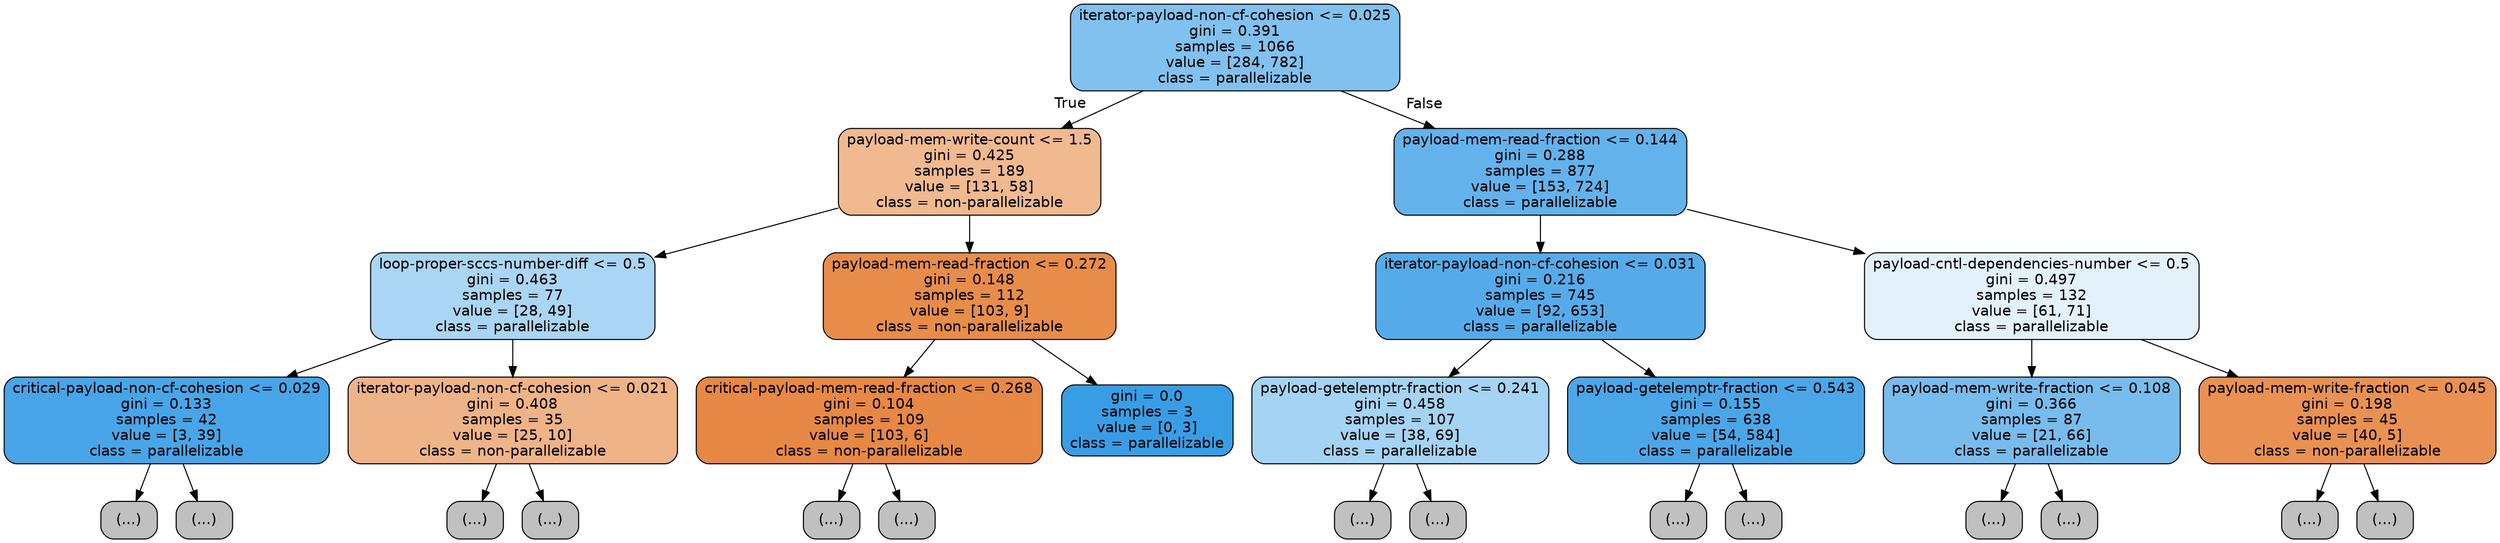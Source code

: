 digraph Tree {
node [shape=box, style="filled, rounded", color="black", fontname=helvetica] ;
edge [fontname=helvetica] ;
0 [label="iterator-payload-non-cf-cohesion <= 0.025\ngini = 0.391\nsamples = 1066\nvalue = [284, 782]\nclass = parallelizable", fillcolor="#399de5a2"] ;
1 [label="payload-mem-write-count <= 1.5\ngini = 0.425\nsamples = 189\nvalue = [131, 58]\nclass = non-parallelizable", fillcolor="#e581398e"] ;
0 -> 1 [labeldistance=2.5, labelangle=45, headlabel="True"] ;
2 [label="loop-proper-sccs-number-diff <= 0.5\ngini = 0.463\nsamples = 77\nvalue = [28, 49]\nclass = parallelizable", fillcolor="#399de56d"] ;
1 -> 2 ;
3 [label="critical-payload-non-cf-cohesion <= 0.029\ngini = 0.133\nsamples = 42\nvalue = [3, 39]\nclass = parallelizable", fillcolor="#399de5eb"] ;
2 -> 3 ;
4 [label="(...)", fillcolor="#C0C0C0"] ;
3 -> 4 ;
5 [label="(...)", fillcolor="#C0C0C0"] ;
3 -> 5 ;
10 [label="iterator-payload-non-cf-cohesion <= 0.021\ngini = 0.408\nsamples = 35\nvalue = [25, 10]\nclass = non-parallelizable", fillcolor="#e5813999"] ;
2 -> 10 ;
11 [label="(...)", fillcolor="#C0C0C0"] ;
10 -> 11 ;
20 [label="(...)", fillcolor="#C0C0C0"] ;
10 -> 20 ;
21 [label="payload-mem-read-fraction <= 0.272\ngini = 0.148\nsamples = 112\nvalue = [103, 9]\nclass = non-parallelizable", fillcolor="#e58139e9"] ;
1 -> 21 ;
22 [label="critical-payload-mem-read-fraction <= 0.268\ngini = 0.104\nsamples = 109\nvalue = [103, 6]\nclass = non-parallelizable", fillcolor="#e58139f0"] ;
21 -> 22 ;
23 [label="(...)", fillcolor="#C0C0C0"] ;
22 -> 23 ;
36 [label="(...)", fillcolor="#C0C0C0"] ;
22 -> 36 ;
37 [label="gini = 0.0\nsamples = 3\nvalue = [0, 3]\nclass = parallelizable", fillcolor="#399de5ff"] ;
21 -> 37 ;
38 [label="payload-mem-read-fraction <= 0.144\ngini = 0.288\nsamples = 877\nvalue = [153, 724]\nclass = parallelizable", fillcolor="#399de5c9"] ;
0 -> 38 [labeldistance=2.5, labelangle=-45, headlabel="False"] ;
39 [label="iterator-payload-non-cf-cohesion <= 0.031\ngini = 0.216\nsamples = 745\nvalue = [92, 653]\nclass = parallelizable", fillcolor="#399de5db"] ;
38 -> 39 ;
40 [label="payload-getelemptr-fraction <= 0.241\ngini = 0.458\nsamples = 107\nvalue = [38, 69]\nclass = parallelizable", fillcolor="#399de573"] ;
39 -> 40 ;
41 [label="(...)", fillcolor="#C0C0C0"] ;
40 -> 41 ;
48 [label="(...)", fillcolor="#C0C0C0"] ;
40 -> 48 ;
63 [label="payload-getelemptr-fraction <= 0.543\ngini = 0.155\nsamples = 638\nvalue = [54, 584]\nclass = parallelizable", fillcolor="#399de5e7"] ;
39 -> 63 ;
64 [label="(...)", fillcolor="#C0C0C0"] ;
63 -> 64 ;
149 [label="(...)", fillcolor="#C0C0C0"] ;
63 -> 149 ;
150 [label="payload-cntl-dependencies-number <= 0.5\ngini = 0.497\nsamples = 132\nvalue = [61, 71]\nclass = parallelizable", fillcolor="#399de524"] ;
38 -> 150 ;
151 [label="payload-mem-write-fraction <= 0.108\ngini = 0.366\nsamples = 87\nvalue = [21, 66]\nclass = parallelizable", fillcolor="#399de5ae"] ;
150 -> 151 ;
152 [label="(...)", fillcolor="#C0C0C0"] ;
151 -> 152 ;
179 [label="(...)", fillcolor="#C0C0C0"] ;
151 -> 179 ;
180 [label="payload-mem-write-fraction <= 0.045\ngini = 0.198\nsamples = 45\nvalue = [40, 5]\nclass = non-parallelizable", fillcolor="#e58139df"] ;
150 -> 180 ;
181 [label="(...)", fillcolor="#C0C0C0"] ;
180 -> 181 ;
184 [label="(...)", fillcolor="#C0C0C0"] ;
180 -> 184 ;
}
